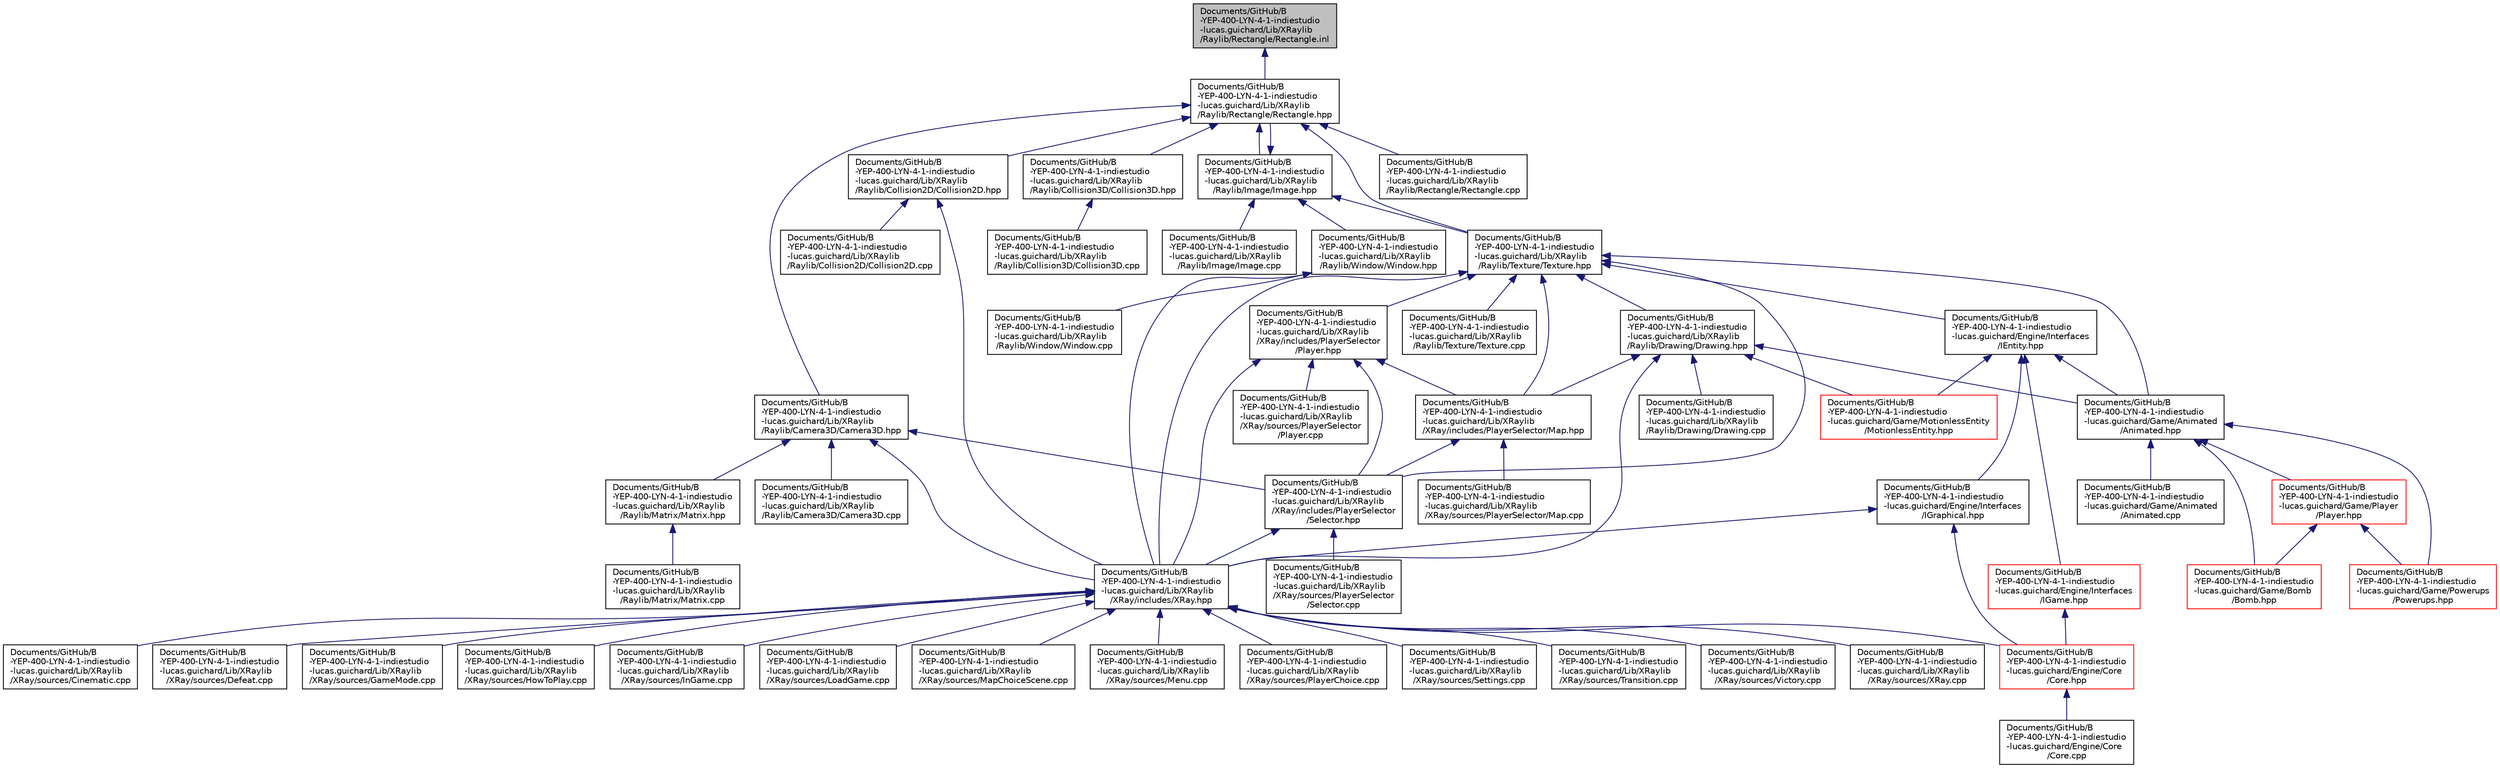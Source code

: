 digraph "Documents/GitHub/B-YEP-400-LYN-4-1-indiestudio-lucas.guichard/Lib/XRaylib/Raylib/Rectangle/Rectangle.inl"
{
 // LATEX_PDF_SIZE
  edge [fontname="Helvetica",fontsize="10",labelfontname="Helvetica",labelfontsize="10"];
  node [fontname="Helvetica",fontsize="10",shape=record];
  Node1 [label="Documents/GitHub/B\l-YEP-400-LYN-4-1-indiestudio\l-lucas.guichard/Lib/XRaylib\l/Raylib/Rectangle/Rectangle.inl",height=0.2,width=0.4,color="black", fillcolor="grey75", style="filled", fontcolor="black",tooltip=" "];
  Node1 -> Node2 [dir="back",color="midnightblue",fontsize="10",style="solid"];
  Node2 [label="Documents/GitHub/B\l-YEP-400-LYN-4-1-indiestudio\l-lucas.guichard/Lib/XRaylib\l/Raylib/Rectangle/Rectangle.hpp",height=0.2,width=0.4,color="black", fillcolor="white", style="filled",URL="$_rectangle_8hpp.html",tooltip=" "];
  Node2 -> Node3 [dir="back",color="midnightblue",fontsize="10",style="solid"];
  Node3 [label="Documents/GitHub/B\l-YEP-400-LYN-4-1-indiestudio\l-lucas.guichard/Lib/XRaylib\l/Raylib/Camera3D/Camera3D.hpp",height=0.2,width=0.4,color="black", fillcolor="white", style="filled",URL="$_camera3_d_8hpp.html",tooltip=" "];
  Node3 -> Node4 [dir="back",color="midnightblue",fontsize="10",style="solid"];
  Node4 [label="Documents/GitHub/B\l-YEP-400-LYN-4-1-indiestudio\l-lucas.guichard/Lib/XRaylib\l/Raylib/Camera3D/Camera3D.cpp",height=0.2,width=0.4,color="black", fillcolor="white", style="filled",URL="$_camera3_d_8cpp.html",tooltip=" "];
  Node3 -> Node5 [dir="back",color="midnightblue",fontsize="10",style="solid"];
  Node5 [label="Documents/GitHub/B\l-YEP-400-LYN-4-1-indiestudio\l-lucas.guichard/Lib/XRaylib\l/Raylib/Matrix/Matrix.hpp",height=0.2,width=0.4,color="black", fillcolor="white", style="filled",URL="$_matrix_8hpp.html",tooltip=" "];
  Node5 -> Node6 [dir="back",color="midnightblue",fontsize="10",style="solid"];
  Node6 [label="Documents/GitHub/B\l-YEP-400-LYN-4-1-indiestudio\l-lucas.guichard/Lib/XRaylib\l/Raylib/Matrix/Matrix.cpp",height=0.2,width=0.4,color="black", fillcolor="white", style="filled",URL="$_matrix_8cpp.html",tooltip=" "];
  Node3 -> Node7 [dir="back",color="midnightblue",fontsize="10",style="solid"];
  Node7 [label="Documents/GitHub/B\l-YEP-400-LYN-4-1-indiestudio\l-lucas.guichard/Lib/XRaylib\l/XRay/includes/PlayerSelector\l/Selector.hpp",height=0.2,width=0.4,color="black", fillcolor="white", style="filled",URL="$_selector_8hpp.html",tooltip=" "];
  Node7 -> Node8 [dir="back",color="midnightblue",fontsize="10",style="solid"];
  Node8 [label="Documents/GitHub/B\l-YEP-400-LYN-4-1-indiestudio\l-lucas.guichard/Lib/XRaylib\l/XRay/includes/XRay.hpp",height=0.2,width=0.4,color="black", fillcolor="white", style="filled",URL="$_x_ray_8hpp.html",tooltip=" "];
  Node8 -> Node9 [dir="back",color="midnightblue",fontsize="10",style="solid"];
  Node9 [label="Documents/GitHub/B\l-YEP-400-LYN-4-1-indiestudio\l-lucas.guichard/Engine/Core\l/Core.hpp",height=0.2,width=0.4,color="red", fillcolor="white", style="filled",URL="$_core_8hpp.html",tooltip=" "];
  Node9 -> Node10 [dir="back",color="midnightblue",fontsize="10",style="solid"];
  Node10 [label="Documents/GitHub/B\l-YEP-400-LYN-4-1-indiestudio\l-lucas.guichard/Engine/Core\l/Core.cpp",height=0.2,width=0.4,color="black", fillcolor="white", style="filled",URL="$_core_8cpp.html",tooltip=" "];
  Node8 -> Node12 [dir="back",color="midnightblue",fontsize="10",style="solid"];
  Node12 [label="Documents/GitHub/B\l-YEP-400-LYN-4-1-indiestudio\l-lucas.guichard/Lib/XRaylib\l/XRay/sources/Cinematic.cpp",height=0.2,width=0.4,color="black", fillcolor="white", style="filled",URL="$_cinematic_8cpp.html",tooltip=" "];
  Node8 -> Node13 [dir="back",color="midnightblue",fontsize="10",style="solid"];
  Node13 [label="Documents/GitHub/B\l-YEP-400-LYN-4-1-indiestudio\l-lucas.guichard/Lib/XRaylib\l/XRay/sources/Defeat.cpp",height=0.2,width=0.4,color="black", fillcolor="white", style="filled",URL="$_defeat_8cpp.html",tooltip=" "];
  Node8 -> Node14 [dir="back",color="midnightblue",fontsize="10",style="solid"];
  Node14 [label="Documents/GitHub/B\l-YEP-400-LYN-4-1-indiestudio\l-lucas.guichard/Lib/XRaylib\l/XRay/sources/GameMode.cpp",height=0.2,width=0.4,color="black", fillcolor="white", style="filled",URL="$_game_mode_8cpp.html",tooltip=" "];
  Node8 -> Node15 [dir="back",color="midnightblue",fontsize="10",style="solid"];
  Node15 [label="Documents/GitHub/B\l-YEP-400-LYN-4-1-indiestudio\l-lucas.guichard/Lib/XRaylib\l/XRay/sources/HowToPlay.cpp",height=0.2,width=0.4,color="black", fillcolor="white", style="filled",URL="$_how_to_play_8cpp.html",tooltip=" "];
  Node8 -> Node16 [dir="back",color="midnightblue",fontsize="10",style="solid"];
  Node16 [label="Documents/GitHub/B\l-YEP-400-LYN-4-1-indiestudio\l-lucas.guichard/Lib/XRaylib\l/XRay/sources/InGame.cpp",height=0.2,width=0.4,color="black", fillcolor="white", style="filled",URL="$_in_game_8cpp.html",tooltip=" "];
  Node8 -> Node17 [dir="back",color="midnightblue",fontsize="10",style="solid"];
  Node17 [label="Documents/GitHub/B\l-YEP-400-LYN-4-1-indiestudio\l-lucas.guichard/Lib/XRaylib\l/XRay/sources/LoadGame.cpp",height=0.2,width=0.4,color="black", fillcolor="white", style="filled",URL="$_load_game_8cpp.html",tooltip=" "];
  Node8 -> Node18 [dir="back",color="midnightblue",fontsize="10",style="solid"];
  Node18 [label="Documents/GitHub/B\l-YEP-400-LYN-4-1-indiestudio\l-lucas.guichard/Lib/XRaylib\l/XRay/sources/MapChoiceScene.cpp",height=0.2,width=0.4,color="black", fillcolor="white", style="filled",URL="$_map_choice_scene_8cpp.html",tooltip=" "];
  Node8 -> Node19 [dir="back",color="midnightblue",fontsize="10",style="solid"];
  Node19 [label="Documents/GitHub/B\l-YEP-400-LYN-4-1-indiestudio\l-lucas.guichard/Lib/XRaylib\l/XRay/sources/Menu.cpp",height=0.2,width=0.4,color="black", fillcolor="white", style="filled",URL="$_menu_8cpp.html",tooltip=" "];
  Node8 -> Node20 [dir="back",color="midnightblue",fontsize="10",style="solid"];
  Node20 [label="Documents/GitHub/B\l-YEP-400-LYN-4-1-indiestudio\l-lucas.guichard/Lib/XRaylib\l/XRay/sources/PlayerChoice.cpp",height=0.2,width=0.4,color="black", fillcolor="white", style="filled",URL="$_player_choice_8cpp.html",tooltip=" "];
  Node8 -> Node21 [dir="back",color="midnightblue",fontsize="10",style="solid"];
  Node21 [label="Documents/GitHub/B\l-YEP-400-LYN-4-1-indiestudio\l-lucas.guichard/Lib/XRaylib\l/XRay/sources/Settings.cpp",height=0.2,width=0.4,color="black", fillcolor="white", style="filled",URL="$_settings_8cpp.html",tooltip=" "];
  Node8 -> Node22 [dir="back",color="midnightblue",fontsize="10",style="solid"];
  Node22 [label="Documents/GitHub/B\l-YEP-400-LYN-4-1-indiestudio\l-lucas.guichard/Lib/XRaylib\l/XRay/sources/Transition.cpp",height=0.2,width=0.4,color="black", fillcolor="white", style="filled",URL="$_transition_8cpp.html",tooltip=" "];
  Node8 -> Node23 [dir="back",color="midnightblue",fontsize="10",style="solid"];
  Node23 [label="Documents/GitHub/B\l-YEP-400-LYN-4-1-indiestudio\l-lucas.guichard/Lib/XRaylib\l/XRay/sources/Victory.cpp",height=0.2,width=0.4,color="black", fillcolor="white", style="filled",URL="$_victory_8cpp.html",tooltip=" "];
  Node8 -> Node24 [dir="back",color="midnightblue",fontsize="10",style="solid"];
  Node24 [label="Documents/GitHub/B\l-YEP-400-LYN-4-1-indiestudio\l-lucas.guichard/Lib/XRaylib\l/XRay/sources/XRay.cpp",height=0.2,width=0.4,color="black", fillcolor="white", style="filled",URL="$_x_ray_8cpp.html",tooltip=" "];
  Node7 -> Node25 [dir="back",color="midnightblue",fontsize="10",style="solid"];
  Node25 [label="Documents/GitHub/B\l-YEP-400-LYN-4-1-indiestudio\l-lucas.guichard/Lib/XRaylib\l/XRay/sources/PlayerSelector\l/Selector.cpp",height=0.2,width=0.4,color="black", fillcolor="white", style="filled",URL="$_selector_8cpp.html",tooltip=" "];
  Node3 -> Node8 [dir="back",color="midnightblue",fontsize="10",style="solid"];
  Node2 -> Node26 [dir="back",color="midnightblue",fontsize="10",style="solid"];
  Node26 [label="Documents/GitHub/B\l-YEP-400-LYN-4-1-indiestudio\l-lucas.guichard/Lib/XRaylib\l/Raylib/Collision2D/Collision2D.hpp",height=0.2,width=0.4,color="black", fillcolor="white", style="filled",URL="$_collision2_d_8hpp.html",tooltip=" "];
  Node26 -> Node27 [dir="back",color="midnightblue",fontsize="10",style="solid"];
  Node27 [label="Documents/GitHub/B\l-YEP-400-LYN-4-1-indiestudio\l-lucas.guichard/Lib/XRaylib\l/Raylib/Collision2D/Collision2D.cpp",height=0.2,width=0.4,color="black", fillcolor="white", style="filled",URL="$_collision2_d_8cpp.html",tooltip=" "];
  Node26 -> Node8 [dir="back",color="midnightblue",fontsize="10",style="solid"];
  Node2 -> Node28 [dir="back",color="midnightblue",fontsize="10",style="solid"];
  Node28 [label="Documents/GitHub/B\l-YEP-400-LYN-4-1-indiestudio\l-lucas.guichard/Lib/XRaylib\l/Raylib/Collision3D/Collision3D.hpp",height=0.2,width=0.4,color="black", fillcolor="white", style="filled",URL="$_collision3_d_8hpp.html",tooltip=" "];
  Node28 -> Node29 [dir="back",color="midnightblue",fontsize="10",style="solid"];
  Node29 [label="Documents/GitHub/B\l-YEP-400-LYN-4-1-indiestudio\l-lucas.guichard/Lib/XRaylib\l/Raylib/Collision3D/Collision3D.cpp",height=0.2,width=0.4,color="black", fillcolor="white", style="filled",URL="$_collision3_d_8cpp.html",tooltip=" "];
  Node2 -> Node30 [dir="back",color="midnightblue",fontsize="10",style="solid"];
  Node30 [label="Documents/GitHub/B\l-YEP-400-LYN-4-1-indiestudio\l-lucas.guichard/Lib/XRaylib\l/Raylib/Image/Image.hpp",height=0.2,width=0.4,color="black", fillcolor="white", style="filled",URL="$_image_8hpp.html",tooltip=" "];
  Node30 -> Node31 [dir="back",color="midnightblue",fontsize="10",style="solid"];
  Node31 [label="Documents/GitHub/B\l-YEP-400-LYN-4-1-indiestudio\l-lucas.guichard/Lib/XRaylib\l/Raylib/Image/Image.cpp",height=0.2,width=0.4,color="black", fillcolor="white", style="filled",URL="$_image_8cpp.html",tooltip=" "];
  Node30 -> Node2 [dir="back",color="midnightblue",fontsize="10",style="solid"];
  Node30 -> Node32 [dir="back",color="midnightblue",fontsize="10",style="solid"];
  Node32 [label="Documents/GitHub/B\l-YEP-400-LYN-4-1-indiestudio\l-lucas.guichard/Lib/XRaylib\l/Raylib/Texture/Texture.hpp",height=0.2,width=0.4,color="black", fillcolor="white", style="filled",URL="$_texture_8hpp.html",tooltip=" "];
  Node32 -> Node33 [dir="back",color="midnightblue",fontsize="10",style="solid"];
  Node33 [label="Documents/GitHub/B\l-YEP-400-LYN-4-1-indiestudio\l-lucas.guichard/Engine/Interfaces\l/IEntity.hpp",height=0.2,width=0.4,color="black", fillcolor="white", style="filled",URL="$_i_entity_8hpp.html",tooltip=" "];
  Node33 -> Node34 [dir="back",color="midnightblue",fontsize="10",style="solid"];
  Node34 [label="Documents/GitHub/B\l-YEP-400-LYN-4-1-indiestudio\l-lucas.guichard/Engine/Interfaces\l/IGame.hpp",height=0.2,width=0.4,color="red", fillcolor="white", style="filled",URL="$_i_game_8hpp.html",tooltip=" "];
  Node34 -> Node9 [dir="back",color="midnightblue",fontsize="10",style="solid"];
  Node33 -> Node39 [dir="back",color="midnightblue",fontsize="10",style="solid"];
  Node39 [label="Documents/GitHub/B\l-YEP-400-LYN-4-1-indiestudio\l-lucas.guichard/Engine/Interfaces\l/IGraphical.hpp",height=0.2,width=0.4,color="black", fillcolor="white", style="filled",URL="$_i_graphical_8hpp.html",tooltip=" "];
  Node39 -> Node9 [dir="back",color="midnightblue",fontsize="10",style="solid"];
  Node39 -> Node8 [dir="back",color="midnightblue",fontsize="10",style="solid"];
  Node33 -> Node40 [dir="back",color="midnightblue",fontsize="10",style="solid"];
  Node40 [label="Documents/GitHub/B\l-YEP-400-LYN-4-1-indiestudio\l-lucas.guichard/Game/Animated\l/Animated.hpp",height=0.2,width=0.4,color="black", fillcolor="white", style="filled",URL="$_animated_8hpp.html",tooltip=" "];
  Node40 -> Node41 [dir="back",color="midnightblue",fontsize="10",style="solid"];
  Node41 [label="Documents/GitHub/B\l-YEP-400-LYN-4-1-indiestudio\l-lucas.guichard/Game/Animated\l/Animated.cpp",height=0.2,width=0.4,color="black", fillcolor="white", style="filled",URL="$_animated_8cpp.html",tooltip=" "];
  Node40 -> Node42 [dir="back",color="midnightblue",fontsize="10",style="solid"];
  Node42 [label="Documents/GitHub/B\l-YEP-400-LYN-4-1-indiestudio\l-lucas.guichard/Game/Bomb\l/Bomb.hpp",height=0.2,width=0.4,color="red", fillcolor="white", style="filled",URL="$_bomb_8hpp.html",tooltip=" "];
  Node40 -> Node44 [dir="back",color="midnightblue",fontsize="10",style="solid"];
  Node44 [label="Documents/GitHub/B\l-YEP-400-LYN-4-1-indiestudio\l-lucas.guichard/Game/Player\l/Player.hpp",height=0.2,width=0.4,color="red", fillcolor="white", style="filled",URL="$_game_2_player_2_player_8hpp.html",tooltip=" "];
  Node44 -> Node42 [dir="back",color="midnightblue",fontsize="10",style="solid"];
  Node44 -> Node46 [dir="back",color="midnightblue",fontsize="10",style="solid"];
  Node46 [label="Documents/GitHub/B\l-YEP-400-LYN-4-1-indiestudio\l-lucas.guichard/Game/Powerups\l/Powerups.hpp",height=0.2,width=0.4,color="red", fillcolor="white", style="filled",URL="$_powerups_8hpp.html",tooltip=" "];
  Node40 -> Node46 [dir="back",color="midnightblue",fontsize="10",style="solid"];
  Node33 -> Node54 [dir="back",color="midnightblue",fontsize="10",style="solid"];
  Node54 [label="Documents/GitHub/B\l-YEP-400-LYN-4-1-indiestudio\l-lucas.guichard/Game/MotionlessEntity\l/MotionlessEntity.hpp",height=0.2,width=0.4,color="red", fillcolor="white", style="filled",URL="$_motionless_entity_8hpp.html",tooltip=" "];
  Node32 -> Node40 [dir="back",color="midnightblue",fontsize="10",style="solid"];
  Node32 -> Node56 [dir="back",color="midnightblue",fontsize="10",style="solid"];
  Node56 [label="Documents/GitHub/B\l-YEP-400-LYN-4-1-indiestudio\l-lucas.guichard/Lib/XRaylib\l/Raylib/Drawing/Drawing.hpp",height=0.2,width=0.4,color="black", fillcolor="white", style="filled",URL="$_drawing_8hpp.html",tooltip=" "];
  Node56 -> Node40 [dir="back",color="midnightblue",fontsize="10",style="solid"];
  Node56 -> Node54 [dir="back",color="midnightblue",fontsize="10",style="solid"];
  Node56 -> Node57 [dir="back",color="midnightblue",fontsize="10",style="solid"];
  Node57 [label="Documents/GitHub/B\l-YEP-400-LYN-4-1-indiestudio\l-lucas.guichard/Lib/XRaylib\l/Raylib/Drawing/Drawing.cpp",height=0.2,width=0.4,color="black", fillcolor="white", style="filled",URL="$_drawing_8cpp.html",tooltip=" "];
  Node56 -> Node58 [dir="back",color="midnightblue",fontsize="10",style="solid"];
  Node58 [label="Documents/GitHub/B\l-YEP-400-LYN-4-1-indiestudio\l-lucas.guichard/Lib/XRaylib\l/XRay/includes/PlayerSelector/Map.hpp",height=0.2,width=0.4,color="black", fillcolor="white", style="filled",URL="$_lib_2_x_raylib_2_x_ray_2includes_2_player_selector_2_map_8hpp.html",tooltip=" "];
  Node58 -> Node7 [dir="back",color="midnightblue",fontsize="10",style="solid"];
  Node58 -> Node59 [dir="back",color="midnightblue",fontsize="10",style="solid"];
  Node59 [label="Documents/GitHub/B\l-YEP-400-LYN-4-1-indiestudio\l-lucas.guichard/Lib/XRaylib\l/XRay/sources/PlayerSelector/Map.cpp",height=0.2,width=0.4,color="black", fillcolor="white", style="filled",URL="$_lib_2_x_raylib_2_x_ray_2sources_2_player_selector_2_map_8cpp.html",tooltip=" "];
  Node56 -> Node8 [dir="back",color="midnightblue",fontsize="10",style="solid"];
  Node32 -> Node60 [dir="back",color="midnightblue",fontsize="10",style="solid"];
  Node60 [label="Documents/GitHub/B\l-YEP-400-LYN-4-1-indiestudio\l-lucas.guichard/Lib/XRaylib\l/Raylib/Texture/Texture.cpp",height=0.2,width=0.4,color="black", fillcolor="white", style="filled",URL="$_texture_8cpp.html",tooltip=" "];
  Node32 -> Node58 [dir="back",color="midnightblue",fontsize="10",style="solid"];
  Node32 -> Node61 [dir="back",color="midnightblue",fontsize="10",style="solid"];
  Node61 [label="Documents/GitHub/B\l-YEP-400-LYN-4-1-indiestudio\l-lucas.guichard/Lib/XRaylib\l/XRay/includes/PlayerSelector\l/Player.hpp",height=0.2,width=0.4,color="black", fillcolor="white", style="filled",URL="$_lib_2_x_raylib_2_x_ray_2includes_2_player_selector_2_player_8hpp.html",tooltip=" "];
  Node61 -> Node58 [dir="back",color="midnightblue",fontsize="10",style="solid"];
  Node61 -> Node7 [dir="back",color="midnightblue",fontsize="10",style="solid"];
  Node61 -> Node8 [dir="back",color="midnightblue",fontsize="10",style="solid"];
  Node61 -> Node62 [dir="back",color="midnightblue",fontsize="10",style="solid"];
  Node62 [label="Documents/GitHub/B\l-YEP-400-LYN-4-1-indiestudio\l-lucas.guichard/Lib/XRaylib\l/XRay/sources/PlayerSelector\l/Player.cpp",height=0.2,width=0.4,color="black", fillcolor="white", style="filled",URL="$_lib_2_x_raylib_2_x_ray_2sources_2_player_selector_2_player_8cpp.html",tooltip=" "];
  Node32 -> Node7 [dir="back",color="midnightblue",fontsize="10",style="solid"];
  Node32 -> Node8 [dir="back",color="midnightblue",fontsize="10",style="solid"];
  Node30 -> Node63 [dir="back",color="midnightblue",fontsize="10",style="solid"];
  Node63 [label="Documents/GitHub/B\l-YEP-400-LYN-4-1-indiestudio\l-lucas.guichard/Lib/XRaylib\l/Raylib/Window/Window.hpp",height=0.2,width=0.4,color="black", fillcolor="white", style="filled",URL="$_window_8hpp.html",tooltip=" "];
  Node63 -> Node64 [dir="back",color="midnightblue",fontsize="10",style="solid"];
  Node64 [label="Documents/GitHub/B\l-YEP-400-LYN-4-1-indiestudio\l-lucas.guichard/Lib/XRaylib\l/Raylib/Window/Window.cpp",height=0.2,width=0.4,color="black", fillcolor="white", style="filled",URL="$_window_8cpp.html",tooltip=" "];
  Node63 -> Node8 [dir="back",color="midnightblue",fontsize="10",style="solid"];
  Node2 -> Node65 [dir="back",color="midnightblue",fontsize="10",style="solid"];
  Node65 [label="Documents/GitHub/B\l-YEP-400-LYN-4-1-indiestudio\l-lucas.guichard/Lib/XRaylib\l/Raylib/Rectangle/Rectangle.cpp",height=0.2,width=0.4,color="black", fillcolor="white", style="filled",URL="$_rectangle_8cpp.html",tooltip=" "];
  Node2 -> Node32 [dir="back",color="midnightblue",fontsize="10",style="solid"];
}
